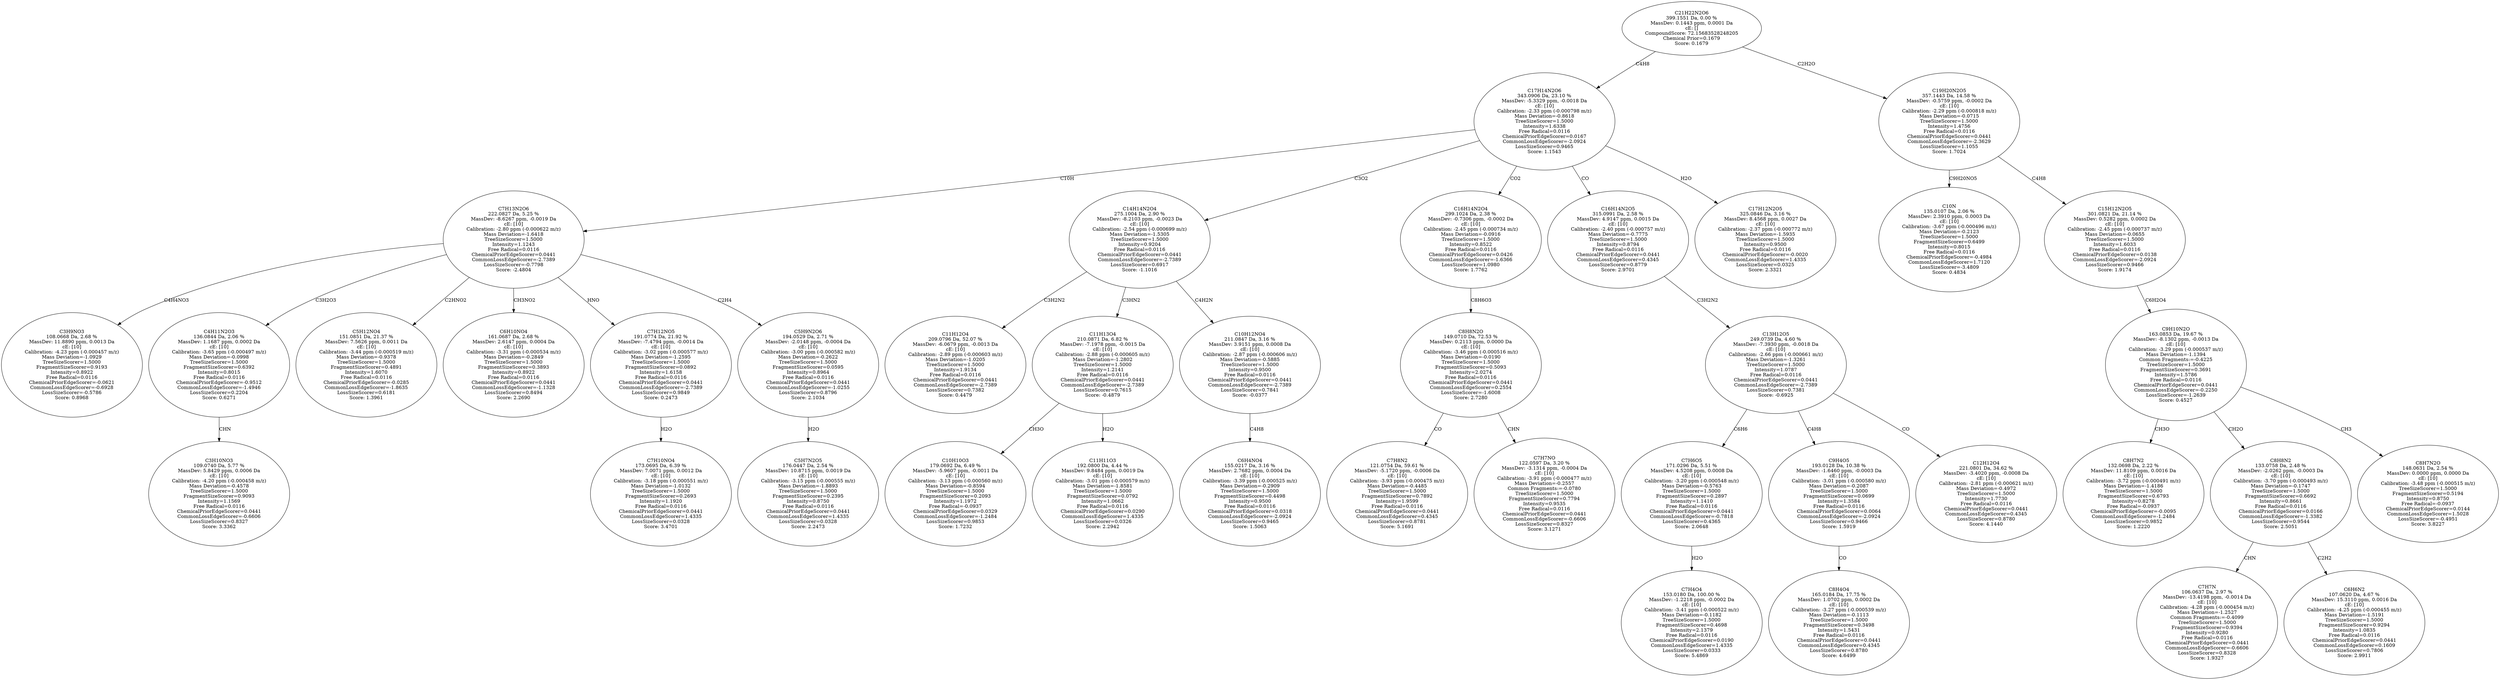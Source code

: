 strict digraph {
v1 [label="C3H9NO3\n108.0668 Da, 2.68 %\nMassDev: 11.8890 ppm, 0.0013 Da\ncE: [10]\nCalibration: -4.23 ppm (-0.000457 m/z)\nMass Deviation=-1.0929\nTreeSizeScorer=1.5000\nFragmentSizeScorer=0.9193\nIntensity=0.8922\nFree Radical=0.0116\nChemicalPriorEdgeScorer=-0.0621\nCommonLossEdgeScorer=-0.6928\nLossSizeScorer=-0.5786\nScore: 0.8968"];
v2 [label="C3H10NO3\n109.0740 Da, 5.77 %\nMassDev: 5.8429 ppm, 0.0006 Da\ncE: [10]\nCalibration: -4.20 ppm (-0.000458 m/z)\nMass Deviation=-0.4578\nTreeSizeScorer=1.5000\nFragmentSizeScorer=0.9093\nIntensity=1.1569\nFree Radical=0.0116\nChemicalPriorEdgeScorer=0.0441\nCommonLossEdgeScorer=-0.6606\nLossSizeScorer=0.8327\nScore: 3.3362"];
v3 [label="C4H11N2O3\n136.0844 Da, 2.06 %\nMassDev: 1.1687 ppm, 0.0002 Da\ncE: [10]\nCalibration: -3.65 ppm (-0.000497 m/z)\nMass Deviation=-0.0998\nTreeSizeScorer=1.5000\nFragmentSizeScorer=0.6392\nIntensity=0.8015\nFree Radical=0.0116\nChemicalPriorEdgeScorer=-0.9512\nCommonLossEdgeScorer=-1.4946\nLossSizeScorer=0.2204\nScore: 0.6271"];
v4 [label="C5H12NO4\n151.0851 Da, 21.37 %\nMassDev: 7.5626 ppm, 0.0011 Da\ncE: [10]\nCalibration: -3.44 ppm (-0.000519 m/z)\nMass Deviation=-0.9378\nTreeSizeScorer=1.5000\nFragmentSizeScorer=0.4891\nIntensity=1.6070\nFree Radical=0.0116\nChemicalPriorEdgeScorer=-0.0285\nCommonLossEdgeScorer=-1.8635\nLossSizeScorer=0.6181\nScore: 1.3961"];
v5 [label="C6H10NO4\n161.0687 Da, 2.68 %\nMassDev: 2.6147 ppm, 0.0004 Da\ncE: [10]\nCalibration: -3.31 ppm (-0.000534 m/z)\nMass Deviation=-0.2849\nTreeSizeScorer=1.5000\nFragmentSizeScorer=0.3893\nIntensity=0.8922\nFree Radical=0.0116\nChemicalPriorEdgeScorer=0.0441\nCommonLossEdgeScorer=-1.1328\nLossSizeScorer=0.8494\nScore: 2.2690"];
v6 [label="C7H10NO4\n173.0695 Da, 6.39 %\nMassDev: 7.0071 ppm, 0.0012 Da\ncE: [10]\nCalibration: -3.18 ppm (-0.000551 m/z)\nMass Deviation=-1.0132\nTreeSizeScorer=1.5000\nFragmentSizeScorer=0.2693\nIntensity=1.1920\nFree Radical=0.0116\nChemicalPriorEdgeScorer=0.0441\nCommonLossEdgeScorer=1.4335\nLossSizeScorer=0.0328\nScore: 3.4701"];
v7 [label="C7H12NO5\n191.0774 Da, 21.92 %\nMassDev: -7.4794 ppm, -0.0014 Da\ncE: [10]\nCalibration: -3.02 ppm (-0.000577 m/z)\nMass Deviation=-1.2595\nTreeSizeScorer=1.5000\nFragmentSizeScorer=0.0892\nIntensity=1.6158\nFree Radical=0.0116\nChemicalPriorEdgeScorer=0.0441\nCommonLossEdgeScorer=-2.7389\nLossSizeScorer=0.9849\nScore: 0.2473"];
v8 [label="C5H7N2O5\n176.0447 Da, 2.54 %\nMassDev: 10.8715 ppm, 0.0019 Da\ncE: [10]\nCalibration: -3.15 ppm (-0.000555 m/z)\nMass Deviation=-1.8893\nTreeSizeScorer=1.5000\nFragmentSizeScorer=0.2395\nIntensity=0.8750\nFree Radical=0.0116\nChemicalPriorEdgeScorer=0.0441\nCommonLossEdgeScorer=1.4335\nLossSizeScorer=0.0328\nScore: 2.2473"];
v9 [label="C5H9N2O6\n194.0529 Da, 2.71 %\nMassDev: -2.0148 ppm, -0.0004 Da\ncE: [10]\nCalibration: -3.00 ppm (-0.000582 m/z)\nMass Deviation=-0.2622\nTreeSizeScorer=1.5000\nFragmentSizeScorer=0.0595\nIntensity=0.8964\nFree Radical=0.0116\nChemicalPriorEdgeScorer=0.0441\nCommonLossEdgeScorer=-1.0255\nLossSizeScorer=0.8796\nScore: 2.1034"];
v10 [label="C7H13N2O6\n222.0827 Da, 5.25 %\nMassDev: -8.6267 ppm, -0.0019 Da\ncE: [10]\nCalibration: -2.80 ppm (-0.000622 m/z)\nMass Deviation=-1.6418\nTreeSizeScorer=1.5000\nIntensity=1.1243\nFree Radical=0.0116\nChemicalPriorEdgeScorer=0.0441\nCommonLossEdgeScorer=-2.7389\nLossSizeScorer=-0.7798\nScore: -2.4804"];
v11 [label="C11H12O4\n209.0796 Da, 52.07 %\nMassDev: -6.0679 ppm, -0.0013 Da\ncE: [10]\nCalibration: -2.89 ppm (-0.000603 m/z)\nMass Deviation=-1.0205\nTreeSizeScorer=1.5000\nIntensity=1.9134\nFree Radical=0.0116\nChemicalPriorEdgeScorer=0.0441\nCommonLossEdgeScorer=-2.7389\nLossSizeScorer=0.7382\nScore: 0.4479"];
v12 [label="C10H10O3\n179.0692 Da, 6.49 %\nMassDev: -5.9607 ppm, -0.0011 Da\ncE: [10]\nCalibration: -3.13 ppm (-0.000560 m/z)\nMass Deviation=-0.8594\nTreeSizeScorer=1.5000\nFragmentSizeScorer=0.2093\nIntensity=1.1972\nFree Radical=-0.0937\nChemicalPriorEdgeScorer=0.0329\nCommonLossEdgeScorer=-1.2484\nLossSizeScorer=0.9853\nScore: 1.7232"];
v13 [label="C11H11O3\n192.0800 Da, 4.44 %\nMassDev: 9.8484 ppm, 0.0019 Da\ncE: [10]\nCalibration: -3.01 ppm (-0.000579 m/z)\nMass Deviation=-1.8581\nTreeSizeScorer=1.5000\nFragmentSizeScorer=0.0792\nIntensity=1.0662\nFree Radical=0.0116\nChemicalPriorEdgeScorer=0.0290\nCommonLossEdgeScorer=1.4335\nLossSizeScorer=0.0326\nScore: 2.2942"];
v14 [label="C11H13O4\n210.0871 Da, 6.82 %\nMassDev: -7.1978 ppm, -0.0015 Da\ncE: [10]\nCalibration: -2.88 ppm (-0.000605 m/z)\nMass Deviation=-1.2802\nTreeSizeScorer=1.5000\nIntensity=1.2141\nFree Radical=0.0116\nChemicalPriorEdgeScorer=0.0441\nCommonLossEdgeScorer=-2.7389\nLossSizeScorer=0.7615\nScore: -0.4879"];
v15 [label="C6H4NO4\n155.0217 Da, 3.16 %\nMassDev: 2.7682 ppm, 0.0004 Da\ncE: [10]\nCalibration: -3.39 ppm (-0.000525 m/z)\nMass Deviation=-0.2909\nTreeSizeScorer=1.5000\nFragmentSizeScorer=0.4498\nIntensity=0.9500\nFree Radical=0.0116\nChemicalPriorEdgeScorer=0.0318\nCommonLossEdgeScorer=-2.0924\nLossSizeScorer=0.9465\nScore: 1.5063"];
v16 [label="C10H12NO4\n211.0847 Da, 3.16 %\nMassDev: 3.9151 ppm, 0.0008 Da\ncE: [10]\nCalibration: -2.87 ppm (-0.000606 m/z)\nMass Deviation=-0.5885\nTreeSizeScorer=1.5000\nIntensity=0.9500\nFree Radical=0.0116\nChemicalPriorEdgeScorer=0.0441\nCommonLossEdgeScorer=-2.7389\nLossSizeScorer=0.7841\nScore: -0.0377"];
v17 [label="C14H14N2O4\n275.1004 Da, 2.90 %\nMassDev: -8.2103 ppm, -0.0023 Da\ncE: [10]\nCalibration: -2.54 ppm (-0.000699 m/z)\nMass Deviation=-1.5305\nTreeSizeScorer=1.5000\nIntensity=0.9204\nFree Radical=0.0116\nChemicalPriorEdgeScorer=0.0441\nCommonLossEdgeScorer=-2.7389\nLossSizeScorer=0.6917\nScore: -1.1016"];
v18 [label="C7H8N2\n121.0754 Da, 59.61 %\nMassDev: -5.1720 ppm, -0.0006 Da\ncE: [10]\nCalibration: -3.93 ppm (-0.000475 m/z)\nMass Deviation=-0.4485\nTreeSizeScorer=1.5000\nFragmentSizeScorer=0.7892\nIntensity=1.9599\nFree Radical=0.0116\nChemicalPriorEdgeScorer=0.0441\nCommonLossEdgeScorer=0.4345\nLossSizeScorer=0.8781\nScore: 5.1691"];
v19 [label="C7H7NO\n122.0597 Da, 3.20 %\nMassDev: -3.1314 ppm, -0.0004 Da\ncE: [10]\nCalibration: -3.91 ppm (-0.000477 m/z)\nMass Deviation=-0.2557\nCommon Fragments:=-0.0780\nTreeSizeScorer=1.5000\nFragmentSizeScorer=0.7794\nIntensity=0.9535\nFree Radical=0.0116\nChemicalPriorEdgeScorer=0.0441\nCommonLossEdgeScorer=-0.6606\nLossSizeScorer=0.8327\nScore: 3.1271"];
v20 [label="C8H8N2O\n149.0710 Da, 72.53 %\nMassDev: 0.2113 ppm, 0.0000 Da\ncE: [10]\nCalibration: -3.46 ppm (-0.000516 m/z)\nMass Deviation=-0.0190\nTreeSizeScorer=1.5000\nFragmentSizeScorer=0.5093\nIntensity=2.0274\nFree Radical=0.0116\nChemicalPriorEdgeScorer=0.0441\nCommonLossEdgeScorer=0.2554\nLossSizeScorer=-1.6008\nScore: 2.7280"];
v21 [label="C16H14N2O4\n299.1024 Da, 2.38 %\nMassDev: -0.7306 ppm, -0.0002 Da\ncE: [10]\nCalibration: -2.45 ppm (-0.000734 m/z)\nMass Deviation=-0.0916\nTreeSizeScorer=1.5000\nIntensity=0.8522\nFree Radical=0.0116\nChemicalPriorEdgeScorer=0.0426\nCommonLossEdgeScorer=-1.6366\nLossSizeScorer=1.0980\nScore: 1.7762"];
v22 [label="C7H4O4\n153.0180 Da, 100.00 %\nMassDev: -1.2218 ppm, -0.0002 Da\ncE: [10]\nCalibration: -3.41 ppm (-0.000522 m/z)\nMass Deviation=-0.1182\nTreeSizeScorer=1.5000\nFragmentSizeScorer=0.4698\nIntensity=2.1379\nFree Radical=0.0116\nChemicalPriorEdgeScorer=0.0190\nCommonLossEdgeScorer=1.4335\nLossSizeScorer=0.0333\nScore: 5.4869"];
v23 [label="C7H6O5\n171.0296 Da, 5.51 %\nMassDev: 4.5208 ppm, 0.0008 Da\ncE: [10]\nCalibration: -3.20 ppm (-0.000548 m/z)\nMass Deviation=-0.5763\nTreeSizeScorer=1.5000\nFragmentSizeScorer=0.2897\nIntensity=1.1410\nFree Radical=0.0116\nChemicalPriorEdgeScorer=0.0441\nCommonLossEdgeScorer=-0.7818\nLossSizeScorer=0.4365\nScore: 2.0648"];
v24 [label="C8H4O4\n165.0184 Da, 17.75 %\nMassDev: 1.0702 ppm, 0.0002 Da\ncE: [10]\nCalibration: -3.27 ppm (-0.000539 m/z)\nMass Deviation=-0.1113\nTreeSizeScorer=1.5000\nFragmentSizeScorer=0.3498\nIntensity=1.5431\nFree Radical=0.0116\nChemicalPriorEdgeScorer=0.0441\nCommonLossEdgeScorer=0.4345\nLossSizeScorer=0.8780\nScore: 4.6499"];
v25 [label="C9H4O5\n193.0128 Da, 10.38 %\nMassDev: -1.6460 ppm, -0.0003 Da\ncE: [10]\nCalibration: -3.01 ppm (-0.000580 m/z)\nMass Deviation=-0.2087\nTreeSizeScorer=1.5000\nFragmentSizeScorer=0.0699\nIntensity=1.3584\nFree Radical=0.0116\nChemicalPriorEdgeScorer=0.0064\nCommonLossEdgeScorer=-2.0924\nLossSizeScorer=0.9466\nScore: 1.5919"];
v26 [label="C12H12O4\n221.0801 Da, 34.62 %\nMassDev: -3.4020 ppm, -0.0008 Da\ncE: [10]\nCalibration: -2.81 ppm (-0.000621 m/z)\nMass Deviation=-0.4972\nTreeSizeScorer=1.5000\nIntensity=1.7730\nFree Radical=0.0116\nChemicalPriorEdgeScorer=0.0441\nCommonLossEdgeScorer=0.4345\nLossSizeScorer=0.8780\nScore: 4.1440"];
v27 [label="C13H12O5\n249.0739 Da, 4.60 %\nMassDev: -7.3930 ppm, -0.0018 Da\ncE: [10]\nCalibration: -2.66 ppm (-0.000661 m/z)\nMass Deviation=-1.3261\nTreeSizeScorer=1.5000\nIntensity=1.0787\nFree Radical=0.0116\nChemicalPriorEdgeScorer=0.0441\nCommonLossEdgeScorer=-2.7389\nLossSizeScorer=0.7381\nScore: -0.6925"];
v28 [label="C16H14N2O5\n315.0991 Da, 2.58 %\nMassDev: 4.9147 ppm, 0.0015 Da\ncE: [10]\nCalibration: -2.40 ppm (-0.000757 m/z)\nMass Deviation=-0.7775\nTreeSizeScorer=1.5000\nIntensity=0.8794\nFree Radical=0.0116\nChemicalPriorEdgeScorer=0.0441\nCommonLossEdgeScorer=0.4345\nLossSizeScorer=0.8779\nScore: 2.9701"];
v29 [label="C17H12N2O5\n325.0846 Da, 3.16 %\nMassDev: 8.4568 ppm, 0.0027 Da\ncE: [10]\nCalibration: -2.37 ppm (-0.000772 m/z)\nMass Deviation=-1.5935\nTreeSizeScorer=1.5000\nIntensity=0.9500\nFree Radical=0.0116\nChemicalPriorEdgeScorer=-0.0020\nCommonLossEdgeScorer=1.4335\nLossSizeScorer=0.0325\nScore: 2.3321"];
v30 [label="C17H14N2O6\n343.0906 Da, 23.10 %\nMassDev: -5.3329 ppm, -0.0018 Da\ncE: [10]\nCalibration: -2.33 ppm (-0.000798 m/z)\nMass Deviation=-0.8618\nTreeSizeScorer=1.5000\nIntensity=1.6338\nFree Radical=0.0116\nChemicalPriorEdgeScorer=0.0167\nCommonLossEdgeScorer=-2.0924\nLossSizeScorer=0.9465\nScore: 1.1543"];
v31 [label="C10N\n135.0107 Da, 2.06 %\nMassDev: 2.3910 ppm, 0.0003 Da\ncE: [10]\nCalibration: -3.67 ppm (-0.000496 m/z)\nMass Deviation=-0.2123\nTreeSizeScorer=1.5000\nFragmentSizeScorer=0.6499\nIntensity=0.8015\nFree Radical=0.0116\nChemicalPriorEdgeScorer=-0.4984\nCommonLossEdgeScorer=1.7120\nLossSizeScorer=-3.4809\nScore: 0.4834"];
v32 [label="C8H7N2\n132.0698 Da, 2.22 %\nMassDev: 11.8109 ppm, 0.0016 Da\ncE: [10]\nCalibration: -3.72 ppm (-0.000491 m/z)\nMass Deviation=-1.4186\nTreeSizeScorer=1.5000\nFragmentSizeScorer=0.6793\nIntensity=0.8278\nFree Radical=-0.0937\nChemicalPriorEdgeScorer=-0.0095\nCommonLossEdgeScorer=-1.2484\nLossSizeScorer=0.9852\nScore: 1.2220"];
v33 [label="C7H7N\n106.0637 Da, 2.97 %\nMassDev: -13.4198 ppm, -0.0014 Da\ncE: [10]\nCalibration: -4.28 ppm (-0.000454 m/z)\nMass Deviation=-1.2527\nCommon Fragments:=-0.4099\nTreeSizeScorer=1.5000\nFragmentSizeScorer=0.9394\nIntensity=0.9280\nFree Radical=0.0116\nChemicalPriorEdgeScorer=0.0441\nCommonLossEdgeScorer=-0.6606\nLossSizeScorer=0.8328\nScore: 1.9327"];
v34 [label="C6H6N2\n107.0620 Da, 4.67 %\nMassDev: 15.3110 ppm, 0.0016 Da\ncE: [10]\nCalibration: -4.25 ppm (-0.000455 m/z)\nMass Deviation=-1.5191\nTreeSizeScorer=1.5000\nFragmentSizeScorer=0.9294\nIntensity=1.0835\nFree Radical=0.0116\nChemicalPriorEdgeScorer=0.0441\nCommonLossEdgeScorer=0.1609\nLossSizeScorer=0.7806\nScore: 2.9911"];
v35 [label="C8H8N2\n133.0758 Da, 2.48 %\nMassDev: -2.0262 ppm, -0.0003 Da\ncE: [10]\nCalibration: -3.70 ppm (-0.000493 m/z)\nMass Deviation=-0.1747\nTreeSizeScorer=1.5000\nFragmentSizeScorer=0.6692\nIntensity=0.8661\nFree Radical=0.0116\nChemicalPriorEdgeScorer=0.0166\nCommonLossEdgeScorer=-1.3382\nLossSizeScorer=0.9544\nScore: 2.5051"];
v36 [label="C8H7N2O\n148.0631 Da, 2.54 %\nMassDev: 0.0000 ppm, 0.0000 Da\ncE: [10]\nCalibration: -3.48 ppm (-0.000515 m/z)\nTreeSizeScorer=1.5000\nFragmentSizeScorer=0.5194\nIntensity=0.8750\nFree Radical=-0.0937\nChemicalPriorEdgeScorer=0.0144\nCommonLossEdgeScorer=1.5028\nLossSizeScorer=-0.4951\nScore: 3.8227"];
v37 [label="C9H10N2O\n163.0853 Da, 19.67 %\nMassDev: -8.1302 ppm, -0.0013 Da\ncE: [10]\nCalibration: -3.29 ppm (-0.000537 m/z)\nMass Deviation=-1.1394\nCommon Fragments:=-0.4225\nTreeSizeScorer=1.5000\nFragmentSizeScorer=0.3691\nIntensity=1.5786\nFree Radical=0.0116\nChemicalPriorEdgeScorer=0.0441\nCommonLossEdgeScorer=-0.2250\nLossSizeScorer=-1.2639\nScore: 0.4527"];
v38 [label="C15H12N2O5\n301.0821 Da, 21.14 %\nMassDev: 0.5282 ppm, 0.0002 Da\ncE: [10]\nCalibration: -2.45 ppm (-0.000737 m/z)\nMass Deviation=-0.0655\nTreeSizeScorer=1.5000\nIntensity=1.6033\nFree Radical=0.0116\nChemicalPriorEdgeScorer=0.0138\nCommonLossEdgeScorer=-2.0924\nLossSizeScorer=0.9466\nScore: 1.9174"];
v39 [label="C19H20N2O5\n357.1443 Da, 14.58 %\nMassDev: -0.5759 ppm, -0.0002 Da\ncE: [10]\nCalibration: -2.29 ppm (-0.000818 m/z)\nMass Deviation=-0.0715\nTreeSizeScorer=1.5000\nIntensity=1.4756\nFree Radical=0.0116\nChemicalPriorEdgeScorer=0.0441\nCommonLossEdgeScorer=-2.3629\nLossSizeScorer=1.1055\nScore: 1.7024"];
v40 [label="C21H22N2O6\n399.1551 Da, 0.00 %\nMassDev: 0.1443 ppm, 0.0001 Da\ncE: []\nCompoundScore: 72.15683528248205\nChemical Prior=0.1679\nScore: 0.1679"];
v10 -> v1 [label="C4H4NO3"];
v3 -> v2 [label="CHN"];
v10 -> v3 [label="C3H2O3"];
v10 -> v4 [label="C2HNO2"];
v10 -> v5 [label="CH3NO2"];
v7 -> v6 [label="H2O"];
v10 -> v7 [label="HNO"];
v9 -> v8 [label="H2O"];
v10 -> v9 [label="C2H4"];
v30 -> v10 [label="C10H"];
v17 -> v11 [label="C3H2N2"];
v14 -> v12 [label="CH3O"];
v14 -> v13 [label="H2O"];
v17 -> v14 [label="C3HN2"];
v16 -> v15 [label="C4H8"];
v17 -> v16 [label="C4H2N"];
v30 -> v17 [label="C3O2"];
v20 -> v18 [label="CO"];
v20 -> v19 [label="CHN"];
v21 -> v20 [label="C8H6O3"];
v30 -> v21 [label="CO2"];
v23 -> v22 [label="H2O"];
v27 -> v23 [label="C6H6"];
v25 -> v24 [label="CO"];
v27 -> v25 [label="C4H8"];
v27 -> v26 [label="CO"];
v28 -> v27 [label="C3H2N2"];
v30 -> v28 [label="CO"];
v30 -> v29 [label="H2O"];
v40 -> v30 [label="C4H8"];
v39 -> v31 [label="C9H20NO5"];
v37 -> v32 [label="CH3O"];
v35 -> v33 [label="CHN"];
v35 -> v34 [label="C2H2"];
v37 -> v35 [label="CH2O"];
v37 -> v36 [label="CH3"];
v38 -> v37 [label="C6H2O4"];
v39 -> v38 [label="C4H8"];
v40 -> v39 [label="C2H2O"];
}